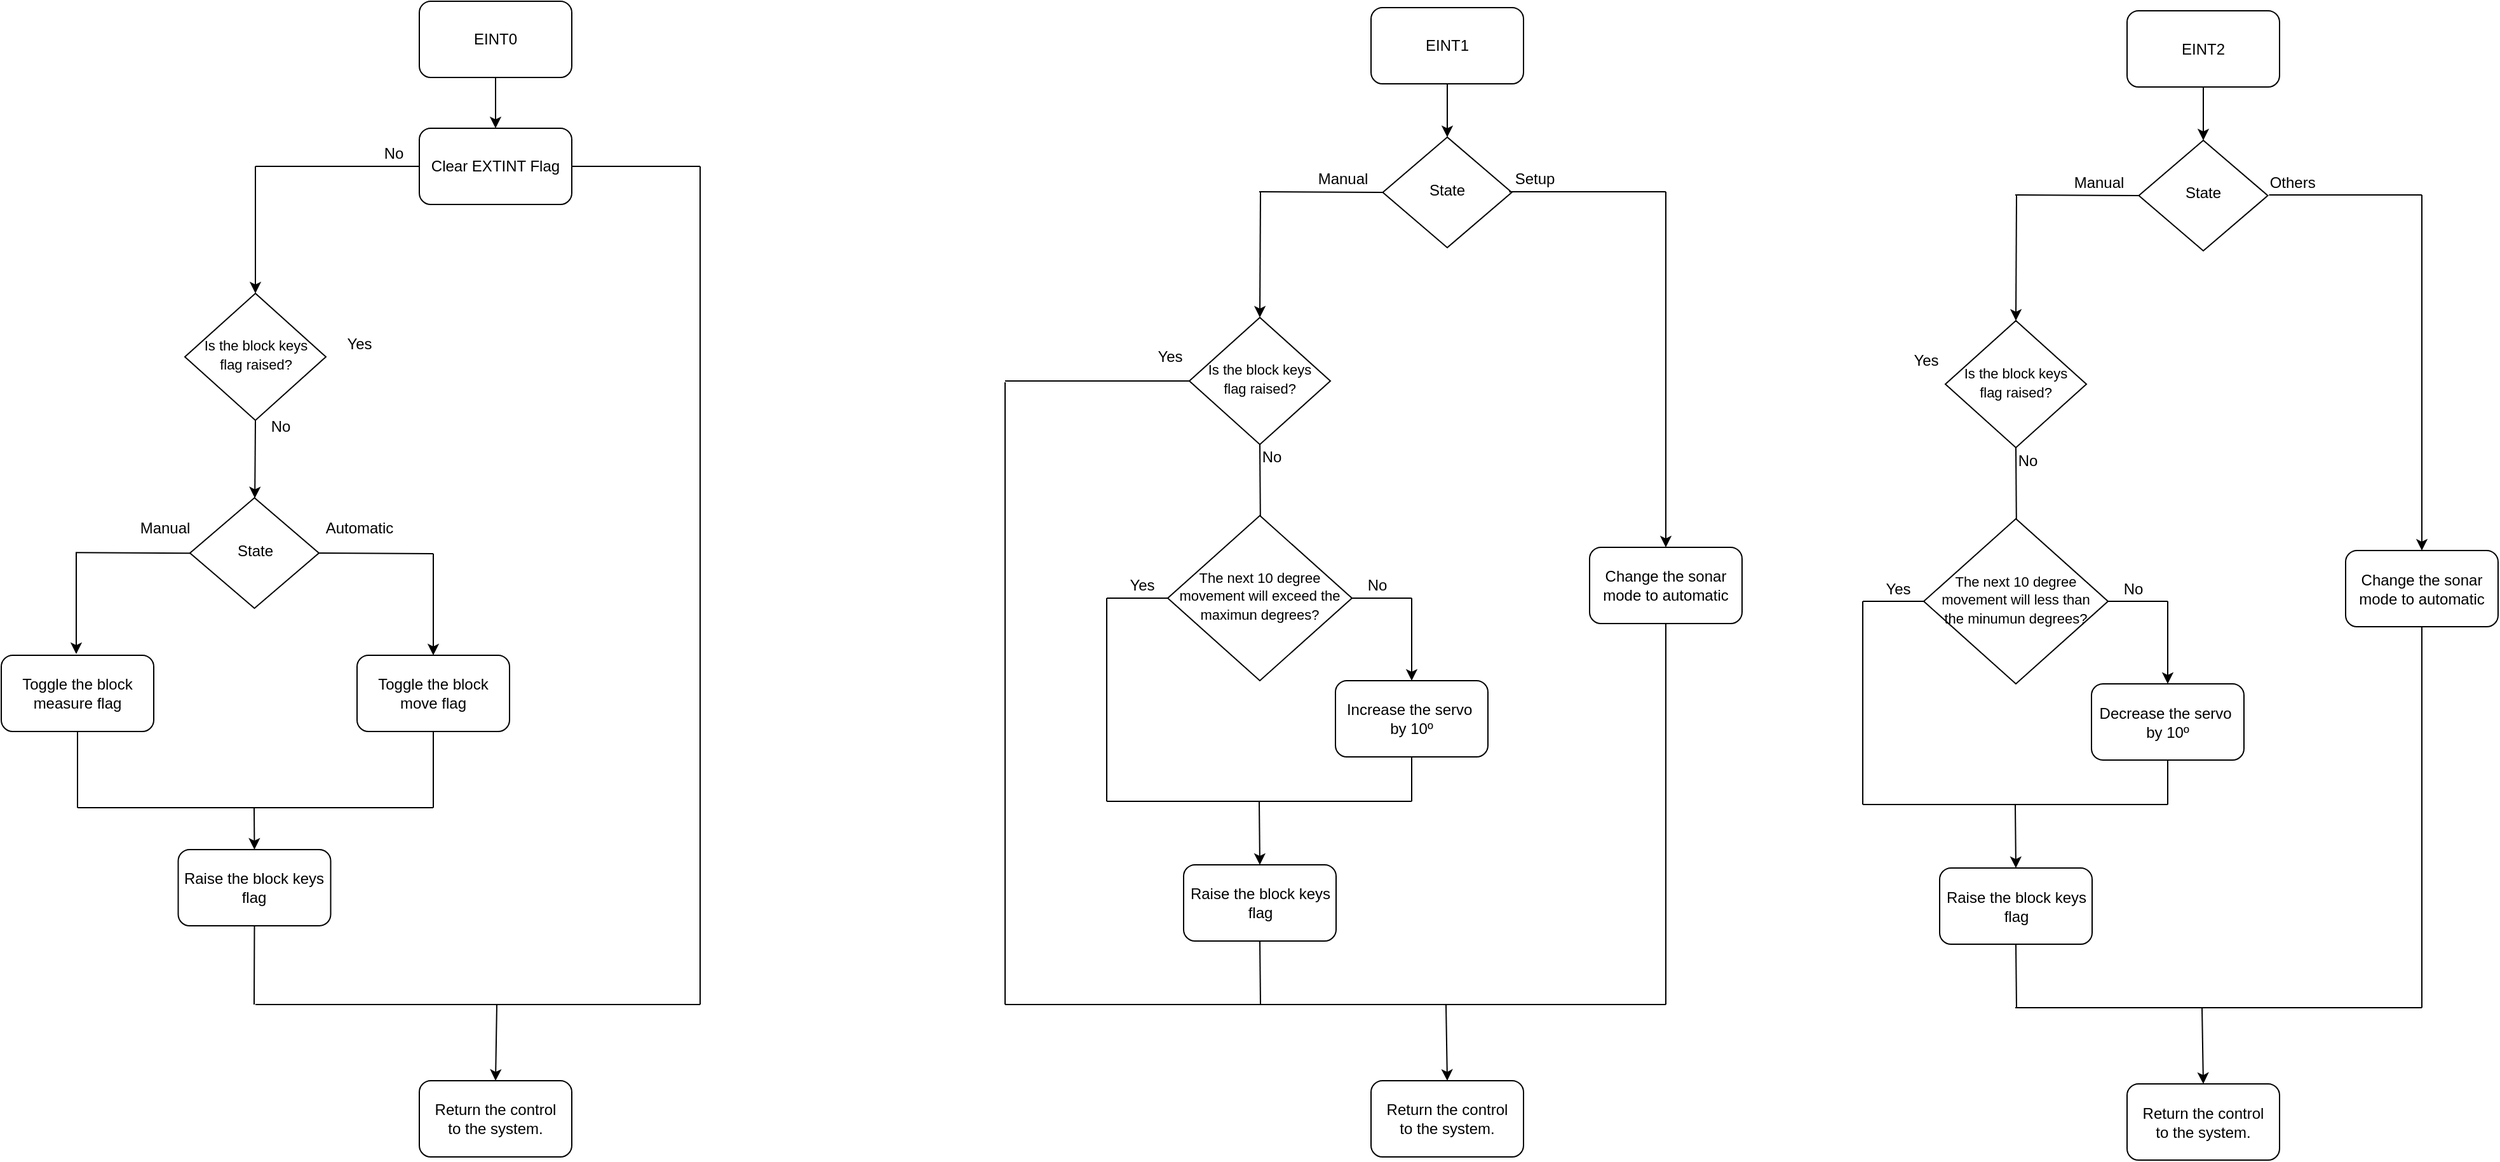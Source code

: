 <mxfile version="14.2.4" type="device"><diagram id="C5RBs43oDa-KdzZeNtuy" name="Page-1"><mxGraphModel dx="1673" dy="939" grid="1" gridSize="10" guides="1" tooltips="1" connect="1" arrows="1" fold="1" page="1" pageScale="1" pageWidth="827" pageHeight="1169" math="0" shadow="0"><root><mxCell id="WIyWlLk6GJQsqaUBKTNV-0"/><mxCell id="WIyWlLk6GJQsqaUBKTNV-1" parent="WIyWlLk6GJQsqaUBKTNV-0"/><mxCell id="9ynpRzFJxYiB0ZlHYulm-0" value="EINT0" style="rounded=1;whiteSpace=wrap;html=1;" vertex="1" parent="WIyWlLk6GJQsqaUBKTNV-1"><mxGeometry x="459" y="50" width="120" height="60" as="geometry"/></mxCell><mxCell id="9ynpRzFJxYiB0ZlHYulm-1" value="Clear EXTINT Flag" style="rounded=1;whiteSpace=wrap;html=1;" vertex="1" parent="WIyWlLk6GJQsqaUBKTNV-1"><mxGeometry x="459" y="150" width="120" height="60" as="geometry"/></mxCell><mxCell id="9ynpRzFJxYiB0ZlHYulm-2" value="" style="endArrow=classic;html=1;exitX=0.5;exitY=1;exitDx=0;exitDy=0;entryX=0.5;entryY=0;entryDx=0;entryDy=0;" edge="1" parent="WIyWlLk6GJQsqaUBKTNV-1" source="9ynpRzFJxYiB0ZlHYulm-0" target="9ynpRzFJxYiB0ZlHYulm-1"><mxGeometry width="50" height="50" relative="1" as="geometry"><mxPoint x="503" y="-155" as="sourcePoint"/><mxPoint x="519" y="-114" as="targetPoint"/></mxGeometry></mxCell><mxCell id="9ynpRzFJxYiB0ZlHYulm-3" value="&lt;span style=&quot;font-size: 11px&quot;&gt;Is the block keys flag raised?&lt;/span&gt;" style="rhombus;whiteSpace=wrap;html=1;shadow=0;fontFamily=Helvetica;fontSize=12;align=center;strokeWidth=1;spacing=6;spacingTop=-4;" vertex="1" parent="WIyWlLk6GJQsqaUBKTNV-1"><mxGeometry x="274.5" y="280" width="111" height="100" as="geometry"/></mxCell><mxCell id="9ynpRzFJxYiB0ZlHYulm-4" value="" style="endArrow=classic;html=1;exitX=0.5;exitY=1;exitDx=0;exitDy=0;" edge="1" parent="WIyWlLk6GJQsqaUBKTNV-1" source="9ynpRzFJxYiB0ZlHYulm-3" target="9ynpRzFJxYiB0ZlHYulm-5"><mxGeometry width="50" height="50" relative="1" as="geometry"><mxPoint x="333" y="240" as="sourcePoint"/><mxPoint x="330" y="293" as="targetPoint"/></mxGeometry></mxCell><mxCell id="9ynpRzFJxYiB0ZlHYulm-5" value="State" style="rhombus;whiteSpace=wrap;html=1;shadow=0;fontFamily=Helvetica;fontSize=12;align=center;strokeWidth=1;spacing=6;spacingTop=-4;" vertex="1" parent="WIyWlLk6GJQsqaUBKTNV-1"><mxGeometry x="278.5" y="441" width="101.5" height="87" as="geometry"/></mxCell><mxCell id="9ynpRzFJxYiB0ZlHYulm-6" value="Automatic" style="text;html=1;strokeColor=none;fillColor=none;align=center;verticalAlign=middle;whiteSpace=wrap;rounded=0;" vertex="1" parent="WIyWlLk6GJQsqaUBKTNV-1"><mxGeometry x="391.5" y="455" width="40" height="20" as="geometry"/></mxCell><mxCell id="9ynpRzFJxYiB0ZlHYulm-7" value="" style="endArrow=classic;html=1;entryX=0.5;entryY=0;entryDx=0;entryDy=0;" edge="1" parent="WIyWlLk6GJQsqaUBKTNV-1" target="9ynpRzFJxYiB0ZlHYulm-3"><mxGeometry width="50" height="50" relative="1" as="geometry"><mxPoint x="330" y="210" as="sourcePoint"/><mxPoint x="610" y="10" as="targetPoint"/></mxGeometry></mxCell><mxCell id="9ynpRzFJxYiB0ZlHYulm-8" value="No" style="text;html=1;strokeColor=none;fillColor=none;align=center;verticalAlign=middle;whiteSpace=wrap;rounded=0;" vertex="1" parent="WIyWlLk6GJQsqaUBKTNV-1"><mxGeometry x="330" y="375" width="40" height="20" as="geometry"/></mxCell><mxCell id="9ynpRzFJxYiB0ZlHYulm-9" value="No" style="text;html=1;strokeColor=none;fillColor=none;align=center;verticalAlign=middle;whiteSpace=wrap;rounded=0;" vertex="1" parent="WIyWlLk6GJQsqaUBKTNV-1"><mxGeometry x="419" y="160" width="40" height="20" as="geometry"/></mxCell><mxCell id="9ynpRzFJxYiB0ZlHYulm-11" value="Return the control&lt;br&gt;to the system." style="rounded=1;whiteSpace=wrap;html=1;" vertex="1" parent="WIyWlLk6GJQsqaUBKTNV-1"><mxGeometry x="459" y="900" width="120" height="60" as="geometry"/></mxCell><mxCell id="9ynpRzFJxYiB0ZlHYulm-14" value="Manual" style="text;html=1;strokeColor=none;fillColor=none;align=center;verticalAlign=middle;whiteSpace=wrap;rounded=0;" vertex="1" parent="WIyWlLk6GJQsqaUBKTNV-1"><mxGeometry x="238.5" y="455" width="40" height="20" as="geometry"/></mxCell><mxCell id="9ynpRzFJxYiB0ZlHYulm-15" value="Yes" style="text;html=1;strokeColor=none;fillColor=none;align=center;verticalAlign=middle;whiteSpace=wrap;rounded=0;" vertex="1" parent="WIyWlLk6GJQsqaUBKTNV-1"><mxGeometry x="391.5" y="310" width="40" height="20" as="geometry"/></mxCell><mxCell id="9ynpRzFJxYiB0ZlHYulm-19" value="" style="endArrow=none;html=1;exitX=1;exitY=0.5;exitDx=0;exitDy=0;" edge="1" parent="WIyWlLk6GJQsqaUBKTNV-1" source="9ynpRzFJxYiB0ZlHYulm-5"><mxGeometry width="50" height="50" relative="1" as="geometry"><mxPoint x="480" y="605" as="sourcePoint"/><mxPoint x="470" y="485" as="targetPoint"/></mxGeometry></mxCell><mxCell id="9ynpRzFJxYiB0ZlHYulm-20" value="" style="endArrow=classic;html=1;" edge="1" parent="WIyWlLk6GJQsqaUBKTNV-1"><mxGeometry width="50" height="50" relative="1" as="geometry"><mxPoint x="470" y="485" as="sourcePoint"/><mxPoint x="470" y="565" as="targetPoint"/></mxGeometry></mxCell><mxCell id="9ynpRzFJxYiB0ZlHYulm-22" value="Toggle the block move flag" style="rounded=1;whiteSpace=wrap;html=1;" vertex="1" parent="WIyWlLk6GJQsqaUBKTNV-1"><mxGeometry x="410" y="565" width="120" height="60" as="geometry"/></mxCell><mxCell id="9ynpRzFJxYiB0ZlHYulm-24" value="" style="endArrow=none;html=1;exitX=1;exitY=0.5;exitDx=0;exitDy=0;" edge="1" parent="WIyWlLk6GJQsqaUBKTNV-1"><mxGeometry width="50" height="50" relative="1" as="geometry"><mxPoint x="188.5" y="484.08" as="sourcePoint"/><mxPoint x="278.5" y="484.58" as="targetPoint"/></mxGeometry></mxCell><mxCell id="9ynpRzFJxYiB0ZlHYulm-25" value="" style="endArrow=classic;html=1;" edge="1" parent="WIyWlLk6GJQsqaUBKTNV-1"><mxGeometry width="50" height="50" relative="1" as="geometry"><mxPoint x="189" y="484" as="sourcePoint"/><mxPoint x="189" y="564" as="targetPoint"/></mxGeometry></mxCell><mxCell id="9ynpRzFJxYiB0ZlHYulm-26" value="Toggle the block measure flag" style="rounded=1;whiteSpace=wrap;html=1;" vertex="1" parent="WIyWlLk6GJQsqaUBKTNV-1"><mxGeometry x="130" y="565" width="120" height="60" as="geometry"/></mxCell><mxCell id="9ynpRzFJxYiB0ZlHYulm-28" value="Raise the block keys flag" style="rounded=1;whiteSpace=wrap;html=1;" vertex="1" parent="WIyWlLk6GJQsqaUBKTNV-1"><mxGeometry x="269.25" y="718" width="120" height="60" as="geometry"/></mxCell><mxCell id="9ynpRzFJxYiB0ZlHYulm-29" value="" style="endArrow=none;html=1;entryX=0.5;entryY=1;entryDx=0;entryDy=0;" edge="1" parent="WIyWlLk6GJQsqaUBKTNV-1" target="9ynpRzFJxYiB0ZlHYulm-26"><mxGeometry width="50" height="50" relative="1" as="geometry"><mxPoint x="190" y="685" as="sourcePoint"/><mxPoint x="170" y="675" as="targetPoint"/></mxGeometry></mxCell><mxCell id="9ynpRzFJxYiB0ZlHYulm-30" value="" style="endArrow=none;html=1;entryX=0.5;entryY=1;entryDx=0;entryDy=0;" edge="1" parent="WIyWlLk6GJQsqaUBKTNV-1" target="9ynpRzFJxYiB0ZlHYulm-22"><mxGeometry width="50" height="50" relative="1" as="geometry"><mxPoint x="470" y="685" as="sourcePoint"/><mxPoint x="490" y="665" as="targetPoint"/></mxGeometry></mxCell><mxCell id="9ynpRzFJxYiB0ZlHYulm-31" value="" style="endArrow=none;html=1;" edge="1" parent="WIyWlLk6GJQsqaUBKTNV-1"><mxGeometry width="50" height="50" relative="1" as="geometry"><mxPoint x="190" y="685" as="sourcePoint"/><mxPoint x="470" y="685" as="targetPoint"/></mxGeometry></mxCell><mxCell id="9ynpRzFJxYiB0ZlHYulm-32" value="" style="endArrow=classic;html=1;entryX=0.5;entryY=0;entryDx=0;entryDy=0;" edge="1" parent="WIyWlLk6GJQsqaUBKTNV-1" target="9ynpRzFJxYiB0ZlHYulm-28"><mxGeometry width="50" height="50" relative="1" as="geometry"><mxPoint x="329" y="685" as="sourcePoint"/><mxPoint x="600" y="695" as="targetPoint"/></mxGeometry></mxCell><mxCell id="9ynpRzFJxYiB0ZlHYulm-33" value="" style="endArrow=none;html=1;entryX=0;entryY=0.5;entryDx=0;entryDy=0;" edge="1" parent="WIyWlLk6GJQsqaUBKTNV-1" target="9ynpRzFJxYiB0ZlHYulm-1"><mxGeometry width="50" height="50" relative="1" as="geometry"><mxPoint x="330" y="180" as="sourcePoint"/><mxPoint x="290" y="150" as="targetPoint"/></mxGeometry></mxCell><mxCell id="9ynpRzFJxYiB0ZlHYulm-34" value="" style="endArrow=none;html=1;" edge="1" parent="WIyWlLk6GJQsqaUBKTNV-1"><mxGeometry width="50" height="50" relative="1" as="geometry"><mxPoint x="330" y="210" as="sourcePoint"/><mxPoint x="330" y="180" as="targetPoint"/></mxGeometry></mxCell><mxCell id="9ynpRzFJxYiB0ZlHYulm-35" value="" style="endArrow=none;html=1;entryX=0.5;entryY=1;entryDx=0;entryDy=0;" edge="1" parent="WIyWlLk6GJQsqaUBKTNV-1" target="9ynpRzFJxYiB0ZlHYulm-28"><mxGeometry width="50" height="50" relative="1" as="geometry"><mxPoint x="329" y="840" as="sourcePoint"/><mxPoint x="420" y="820" as="targetPoint"/></mxGeometry></mxCell><mxCell id="9ynpRzFJxYiB0ZlHYulm-36" value="" style="endArrow=none;html=1;exitX=1;exitY=0.5;exitDx=0;exitDy=0;" edge="1" parent="WIyWlLk6GJQsqaUBKTNV-1" source="9ynpRzFJxYiB0ZlHYulm-1"><mxGeometry width="50" height="50" relative="1" as="geometry"><mxPoint x="620" y="280" as="sourcePoint"/><mxPoint x="680" y="180" as="targetPoint"/></mxGeometry></mxCell><mxCell id="9ynpRzFJxYiB0ZlHYulm-37" value="" style="endArrow=none;html=1;" edge="1" parent="WIyWlLk6GJQsqaUBKTNV-1"><mxGeometry width="50" height="50" relative="1" as="geometry"><mxPoint x="680" y="840" as="sourcePoint"/><mxPoint x="680" y="180" as="targetPoint"/></mxGeometry></mxCell><mxCell id="9ynpRzFJxYiB0ZlHYulm-38" value="" style="endArrow=none;html=1;" edge="1" parent="WIyWlLk6GJQsqaUBKTNV-1"><mxGeometry width="50" height="50" relative="1" as="geometry"><mxPoint x="330" y="840" as="sourcePoint"/><mxPoint x="680" y="840" as="targetPoint"/></mxGeometry></mxCell><mxCell id="9ynpRzFJxYiB0ZlHYulm-39" value="" style="endArrow=classic;html=1;entryX=0.5;entryY=0;entryDx=0;entryDy=0;" edge="1" parent="WIyWlLk6GJQsqaUBKTNV-1" target="9ynpRzFJxYiB0ZlHYulm-11"><mxGeometry width="50" height="50" relative="1" as="geometry"><mxPoint x="520" y="840" as="sourcePoint"/><mxPoint x="420" y="860" as="targetPoint"/></mxGeometry></mxCell><mxCell id="9ynpRzFJxYiB0ZlHYulm-40" value="EINT1" style="rounded=1;whiteSpace=wrap;html=1;" vertex="1" parent="WIyWlLk6GJQsqaUBKTNV-1"><mxGeometry x="1208" y="55" width="120" height="60" as="geometry"/></mxCell><mxCell id="9ynpRzFJxYiB0ZlHYulm-42" value="" style="endArrow=classic;html=1;exitX=0.5;exitY=1;exitDx=0;exitDy=0;entryX=0.5;entryY=0;entryDx=0;entryDy=0;" edge="1" parent="WIyWlLk6GJQsqaUBKTNV-1" source="9ynpRzFJxYiB0ZlHYulm-40" target="9ynpRzFJxYiB0ZlHYulm-71"><mxGeometry width="50" height="50" relative="1" as="geometry"><mxPoint x="1252" y="-150" as="sourcePoint"/><mxPoint x="1302" y="155" as="targetPoint"/></mxGeometry></mxCell><mxCell id="9ynpRzFJxYiB0ZlHYulm-43" value="&lt;span style=&quot;font-size: 11px&quot;&gt;Is the block keys flag raised?&lt;/span&gt;" style="rhombus;whiteSpace=wrap;html=1;shadow=0;fontFamily=Helvetica;fontSize=12;align=center;strokeWidth=1;spacing=6;spacingTop=-4;" vertex="1" parent="WIyWlLk6GJQsqaUBKTNV-1"><mxGeometry x="1065" y="299" width="111" height="100" as="geometry"/></mxCell><mxCell id="9ynpRzFJxYiB0ZlHYulm-44" value="" style="endArrow=classic;html=1;exitX=0.5;exitY=1;exitDx=0;exitDy=0;" edge="1" parent="WIyWlLk6GJQsqaUBKTNV-1" source="9ynpRzFJxYiB0ZlHYulm-43"><mxGeometry width="50" height="50" relative="1" as="geometry"><mxPoint x="1080" y="240" as="sourcePoint"/><mxPoint x="1121" y="470" as="targetPoint"/></mxGeometry></mxCell><mxCell id="9ynpRzFJxYiB0ZlHYulm-46" value="Setup" style="text;html=1;strokeColor=none;fillColor=none;align=center;verticalAlign=middle;whiteSpace=wrap;rounded=0;" vertex="1" parent="WIyWlLk6GJQsqaUBKTNV-1"><mxGeometry x="1316.75" y="180" width="40" height="20" as="geometry"/></mxCell><mxCell id="9ynpRzFJxYiB0ZlHYulm-47" value="" style="endArrow=classic;html=1;entryX=0.5;entryY=0;entryDx=0;entryDy=0;" edge="1" parent="WIyWlLk6GJQsqaUBKTNV-1" target="9ynpRzFJxYiB0ZlHYulm-43"><mxGeometry width="50" height="50" relative="1" as="geometry"><mxPoint x="1121" y="200" as="sourcePoint"/><mxPoint x="1400.5" y="27" as="targetPoint"/></mxGeometry></mxCell><mxCell id="9ynpRzFJxYiB0ZlHYulm-48" value="No" style="text;html=1;strokeColor=none;fillColor=none;align=center;verticalAlign=middle;whiteSpace=wrap;rounded=0;" vertex="1" parent="WIyWlLk6GJQsqaUBKTNV-1"><mxGeometry x="1110" y="399" width="40" height="20" as="geometry"/></mxCell><mxCell id="9ynpRzFJxYiB0ZlHYulm-50" value="Return the control&lt;br&gt;to the system." style="rounded=1;whiteSpace=wrap;html=1;" vertex="1" parent="WIyWlLk6GJQsqaUBKTNV-1"><mxGeometry x="1208" y="900" width="120" height="60" as="geometry"/></mxCell><mxCell id="9ynpRzFJxYiB0ZlHYulm-51" value="Manual" style="text;html=1;strokeColor=none;fillColor=none;align=center;verticalAlign=middle;whiteSpace=wrap;rounded=0;" vertex="1" parent="WIyWlLk6GJQsqaUBKTNV-1"><mxGeometry x="1166" y="180" width="40" height="20" as="geometry"/></mxCell><mxCell id="9ynpRzFJxYiB0ZlHYulm-52" value="Yes" style="text;html=1;strokeColor=none;fillColor=none;align=center;verticalAlign=middle;whiteSpace=wrap;rounded=0;" vertex="1" parent="WIyWlLk6GJQsqaUBKTNV-1"><mxGeometry x="1030" y="320" width="40" height="20" as="geometry"/></mxCell><mxCell id="9ynpRzFJxYiB0ZlHYulm-59" value="Raise the block keys flag" style="rounded=1;whiteSpace=wrap;html=1;" vertex="1" parent="WIyWlLk6GJQsqaUBKTNV-1"><mxGeometry x="1060.5" y="730" width="120" height="60" as="geometry"/></mxCell><mxCell id="9ynpRzFJxYiB0ZlHYulm-66" value="" style="endArrow=none;html=1;entryX=0.5;entryY=1;entryDx=0;entryDy=0;" edge="1" parent="WIyWlLk6GJQsqaUBKTNV-1" target="9ynpRzFJxYiB0ZlHYulm-59"><mxGeometry width="50" height="50" relative="1" as="geometry"><mxPoint x="1121" y="840" as="sourcePoint"/><mxPoint x="1167" y="820" as="targetPoint"/></mxGeometry></mxCell><mxCell id="9ynpRzFJxYiB0ZlHYulm-69" value="" style="endArrow=none;html=1;" edge="1" parent="WIyWlLk6GJQsqaUBKTNV-1"><mxGeometry width="50" height="50" relative="1" as="geometry"><mxPoint x="1120" y="840" as="sourcePoint"/><mxPoint x="1440" y="840" as="targetPoint"/></mxGeometry></mxCell><mxCell id="9ynpRzFJxYiB0ZlHYulm-70" value="" style="endArrow=classic;html=1;entryX=0.5;entryY=0;entryDx=0;entryDy=0;" edge="1" parent="WIyWlLk6GJQsqaUBKTNV-1" target="9ynpRzFJxYiB0ZlHYulm-50"><mxGeometry width="50" height="50" relative="1" as="geometry"><mxPoint x="1267" y="840" as="sourcePoint"/><mxPoint x="1167" y="860" as="targetPoint"/></mxGeometry></mxCell><mxCell id="9ynpRzFJxYiB0ZlHYulm-71" value="State" style="rhombus;whiteSpace=wrap;html=1;shadow=0;fontFamily=Helvetica;fontSize=12;align=center;strokeWidth=1;spacing=6;spacingTop=-4;" vertex="1" parent="WIyWlLk6GJQsqaUBKTNV-1"><mxGeometry x="1217.25" y="157" width="101.5" height="87" as="geometry"/></mxCell><mxCell id="9ynpRzFJxYiB0ZlHYulm-73" value="" style="endArrow=none;html=1;entryX=0;entryY=0.5;entryDx=0;entryDy=0;" edge="1" parent="WIyWlLk6GJQsqaUBKTNV-1" target="9ynpRzFJxYiB0ZlHYulm-71"><mxGeometry width="50" height="50" relative="1" as="geometry"><mxPoint x="1120" y="200" as="sourcePoint"/><mxPoint x="1230" y="260" as="targetPoint"/></mxGeometry></mxCell><mxCell id="9ynpRzFJxYiB0ZlHYulm-75" value="" style="endArrow=none;html=1;entryX=0;entryY=0.5;entryDx=0;entryDy=0;" edge="1" parent="WIyWlLk6GJQsqaUBKTNV-1" target="9ynpRzFJxYiB0ZlHYulm-43"><mxGeometry width="50" height="50" relative="1" as="geometry"><mxPoint x="920" y="349" as="sourcePoint"/><mxPoint x="970" y="410" as="targetPoint"/></mxGeometry></mxCell><mxCell id="9ynpRzFJxYiB0ZlHYulm-78" value="&lt;span style=&quot;font-size: 11px&quot;&gt;The next 10 degree movement will exceed the maximun degrees?&lt;/span&gt;" style="rhombus;whiteSpace=wrap;html=1;shadow=0;fontFamily=Helvetica;fontSize=12;align=center;strokeWidth=1;spacing=6;spacingTop=-4;" vertex="1" parent="WIyWlLk6GJQsqaUBKTNV-1"><mxGeometry x="1048" y="455" width="145" height="130" as="geometry"/></mxCell><mxCell id="9ynpRzFJxYiB0ZlHYulm-80" value="" style="endArrow=none;html=1;entryX=0;entryY=0.5;entryDx=0;entryDy=0;" edge="1" parent="WIyWlLk6GJQsqaUBKTNV-1" target="9ynpRzFJxYiB0ZlHYulm-78"><mxGeometry width="50" height="50" relative="1" as="geometry"><mxPoint x="1000" y="520" as="sourcePoint"/><mxPoint x="1000" y="510" as="targetPoint"/></mxGeometry></mxCell><mxCell id="9ynpRzFJxYiB0ZlHYulm-82" value="" style="endArrow=none;html=1;" edge="1" parent="WIyWlLk6GJQsqaUBKTNV-1"><mxGeometry width="50" height="50" relative="1" as="geometry"><mxPoint x="1000" y="680" as="sourcePoint"/><mxPoint x="1000" y="520" as="targetPoint"/></mxGeometry></mxCell><mxCell id="9ynpRzFJxYiB0ZlHYulm-83" value="" style="endArrow=none;html=1;exitX=1;exitY=0.5;exitDx=0;exitDy=0;" edge="1" parent="WIyWlLk6GJQsqaUBKTNV-1" source="9ynpRzFJxYiB0ZlHYulm-78"><mxGeometry width="50" height="50" relative="1" as="geometry"><mxPoint x="1200" y="600" as="sourcePoint"/><mxPoint x="1240" y="520" as="targetPoint"/></mxGeometry></mxCell><mxCell id="9ynpRzFJxYiB0ZlHYulm-85" value="Increase the servo&amp;nbsp; by 10º" style="rounded=1;whiteSpace=wrap;html=1;" vertex="1" parent="WIyWlLk6GJQsqaUBKTNV-1"><mxGeometry x="1180" y="585" width="120" height="60" as="geometry"/></mxCell><mxCell id="9ynpRzFJxYiB0ZlHYulm-86" value="" style="endArrow=classic;html=1;entryX=0.5;entryY=0;entryDx=0;entryDy=0;" edge="1" parent="WIyWlLk6GJQsqaUBKTNV-1" target="9ynpRzFJxYiB0ZlHYulm-85"><mxGeometry width="50" height="50" relative="1" as="geometry"><mxPoint x="1240" y="520" as="sourcePoint"/><mxPoint x="1390" y="520" as="targetPoint"/></mxGeometry></mxCell><mxCell id="9ynpRzFJxYiB0ZlHYulm-87" value="" style="endArrow=none;html=1;" edge="1" parent="WIyWlLk6GJQsqaUBKTNV-1"><mxGeometry width="50" height="50" relative="1" as="geometry"><mxPoint x="1000" y="680" as="sourcePoint"/><mxPoint x="1240" y="680" as="targetPoint"/></mxGeometry></mxCell><mxCell id="9ynpRzFJxYiB0ZlHYulm-89" value="" style="endArrow=none;html=1;entryX=0.5;entryY=1;entryDx=0;entryDy=0;" edge="1" parent="WIyWlLk6GJQsqaUBKTNV-1" target="9ynpRzFJxYiB0ZlHYulm-85"><mxGeometry width="50" height="50" relative="1" as="geometry"><mxPoint x="1240" y="680" as="sourcePoint"/><mxPoint x="1300" y="690" as="targetPoint"/></mxGeometry></mxCell><mxCell id="9ynpRzFJxYiB0ZlHYulm-90" value="" style="endArrow=classic;html=1;entryX=0.5;entryY=0;entryDx=0;entryDy=0;" edge="1" parent="WIyWlLk6GJQsqaUBKTNV-1" target="9ynpRzFJxYiB0ZlHYulm-59"><mxGeometry width="50" height="50" relative="1" as="geometry"><mxPoint x="1120" y="680" as="sourcePoint"/><mxPoint x="1310" y="680" as="targetPoint"/></mxGeometry></mxCell><mxCell id="9ynpRzFJxYiB0ZlHYulm-91" value="" style="endArrow=none;html=1;" edge="1" parent="WIyWlLk6GJQsqaUBKTNV-1"><mxGeometry width="50" height="50" relative="1" as="geometry"><mxPoint x="920" y="840" as="sourcePoint"/><mxPoint x="920" y="350" as="targetPoint"/></mxGeometry></mxCell><mxCell id="9ynpRzFJxYiB0ZlHYulm-92" value="" style="endArrow=none;html=1;" edge="1" parent="WIyWlLk6GJQsqaUBKTNV-1"><mxGeometry width="50" height="50" relative="1" as="geometry"><mxPoint x="920" y="840" as="sourcePoint"/><mxPoint x="1120" y="840" as="targetPoint"/></mxGeometry></mxCell><mxCell id="9ynpRzFJxYiB0ZlHYulm-93" value="No" style="text;html=1;strokeColor=none;fillColor=none;align=center;verticalAlign=middle;whiteSpace=wrap;rounded=0;" vertex="1" parent="WIyWlLk6GJQsqaUBKTNV-1"><mxGeometry x="1193" y="500" width="40" height="20" as="geometry"/></mxCell><mxCell id="9ynpRzFJxYiB0ZlHYulm-94" value="Yes" style="text;html=1;strokeColor=none;fillColor=none;align=center;verticalAlign=middle;whiteSpace=wrap;rounded=0;" vertex="1" parent="WIyWlLk6GJQsqaUBKTNV-1"><mxGeometry x="1008" y="500" width="40" height="20" as="geometry"/></mxCell><mxCell id="9ynpRzFJxYiB0ZlHYulm-95" value="" style="endArrow=none;html=1;exitX=0;exitY=1;exitDx=0;exitDy=0;" edge="1" parent="WIyWlLk6GJQsqaUBKTNV-1" source="9ynpRzFJxYiB0ZlHYulm-46"><mxGeometry width="50" height="50" relative="1" as="geometry"><mxPoint x="1337" y="210" as="sourcePoint"/><mxPoint x="1440" y="200" as="targetPoint"/></mxGeometry></mxCell><mxCell id="9ynpRzFJxYiB0ZlHYulm-96" value="Change the sonar mode to automatic" style="rounded=1;whiteSpace=wrap;html=1;" vertex="1" parent="WIyWlLk6GJQsqaUBKTNV-1"><mxGeometry x="1380" y="480" width="120" height="60" as="geometry"/></mxCell><mxCell id="9ynpRzFJxYiB0ZlHYulm-97" value="" style="endArrow=classic;html=1;entryX=0.5;entryY=0;entryDx=0;entryDy=0;" edge="1" parent="WIyWlLk6GJQsqaUBKTNV-1" target="9ynpRzFJxYiB0ZlHYulm-96"><mxGeometry width="50" height="50" relative="1" as="geometry"><mxPoint x="1440" y="200" as="sourcePoint"/><mxPoint x="1450" y="420" as="targetPoint"/></mxGeometry></mxCell><mxCell id="9ynpRzFJxYiB0ZlHYulm-98" value="" style="endArrow=none;html=1;entryX=0.5;entryY=1;entryDx=0;entryDy=0;" edge="1" parent="WIyWlLk6GJQsqaUBKTNV-1" target="9ynpRzFJxYiB0ZlHYulm-96"><mxGeometry width="50" height="50" relative="1" as="geometry"><mxPoint x="1440" y="840" as="sourcePoint"/><mxPoint x="1600" y="700" as="targetPoint"/></mxGeometry></mxCell><mxCell id="9ynpRzFJxYiB0ZlHYulm-99" value="EINT2" style="rounded=1;whiteSpace=wrap;html=1;" vertex="1" parent="WIyWlLk6GJQsqaUBKTNV-1"><mxGeometry x="1803" y="57.5" width="120" height="60" as="geometry"/></mxCell><mxCell id="9ynpRzFJxYiB0ZlHYulm-100" value="" style="endArrow=classic;html=1;exitX=0.5;exitY=1;exitDx=0;exitDy=0;entryX=0.5;entryY=0;entryDx=0;entryDy=0;" edge="1" parent="WIyWlLk6GJQsqaUBKTNV-1" source="9ynpRzFJxYiB0ZlHYulm-99" target="9ynpRzFJxYiB0ZlHYulm-113"><mxGeometry width="50" height="50" relative="1" as="geometry"><mxPoint x="1847" y="-147.5" as="sourcePoint"/><mxPoint x="1897" y="157.5" as="targetPoint"/></mxGeometry></mxCell><mxCell id="9ynpRzFJxYiB0ZlHYulm-101" value="&lt;span style=&quot;font-size: 11px&quot;&gt;Is the block keys flag raised?&lt;/span&gt;" style="rhombus;whiteSpace=wrap;html=1;shadow=0;fontFamily=Helvetica;fontSize=12;align=center;strokeWidth=1;spacing=6;spacingTop=-4;" vertex="1" parent="WIyWlLk6GJQsqaUBKTNV-1"><mxGeometry x="1660" y="301.5" width="111" height="100" as="geometry"/></mxCell><mxCell id="9ynpRzFJxYiB0ZlHYulm-102" value="" style="endArrow=classic;html=1;exitX=0.5;exitY=1;exitDx=0;exitDy=0;" edge="1" parent="WIyWlLk6GJQsqaUBKTNV-1" source="9ynpRzFJxYiB0ZlHYulm-101"><mxGeometry width="50" height="50" relative="1" as="geometry"><mxPoint x="1675" y="242.5" as="sourcePoint"/><mxPoint x="1716" y="472.5" as="targetPoint"/></mxGeometry></mxCell><mxCell id="9ynpRzFJxYiB0ZlHYulm-103" value="Others&amp;nbsp;" style="text;html=1;strokeColor=none;fillColor=none;align=center;verticalAlign=middle;whiteSpace=wrap;rounded=0;" vertex="1" parent="WIyWlLk6GJQsqaUBKTNV-1"><mxGeometry x="1914.75" y="182.5" width="40" height="20" as="geometry"/></mxCell><mxCell id="9ynpRzFJxYiB0ZlHYulm-104" value="" style="endArrow=classic;html=1;entryX=0.5;entryY=0;entryDx=0;entryDy=0;" edge="1" parent="WIyWlLk6GJQsqaUBKTNV-1" target="9ynpRzFJxYiB0ZlHYulm-101"><mxGeometry width="50" height="50" relative="1" as="geometry"><mxPoint x="1716" y="202.5" as="sourcePoint"/><mxPoint x="1995.5" y="29.5" as="targetPoint"/></mxGeometry></mxCell><mxCell id="9ynpRzFJxYiB0ZlHYulm-105" value="No" style="text;html=1;strokeColor=none;fillColor=none;align=center;verticalAlign=middle;whiteSpace=wrap;rounded=0;" vertex="1" parent="WIyWlLk6GJQsqaUBKTNV-1"><mxGeometry x="1705" y="401.5" width="40" height="20" as="geometry"/></mxCell><mxCell id="9ynpRzFJxYiB0ZlHYulm-106" value="Return the control&lt;br&gt;to the system." style="rounded=1;whiteSpace=wrap;html=1;" vertex="1" parent="WIyWlLk6GJQsqaUBKTNV-1"><mxGeometry x="1803" y="902.5" width="120" height="60" as="geometry"/></mxCell><mxCell id="9ynpRzFJxYiB0ZlHYulm-107" value="Manual" style="text;html=1;strokeColor=none;fillColor=none;align=center;verticalAlign=middle;whiteSpace=wrap;rounded=0;" vertex="1" parent="WIyWlLk6GJQsqaUBKTNV-1"><mxGeometry x="1761" y="182.5" width="40" height="20" as="geometry"/></mxCell><mxCell id="9ynpRzFJxYiB0ZlHYulm-108" value="Yes" style="text;html=1;strokeColor=none;fillColor=none;align=center;verticalAlign=middle;whiteSpace=wrap;rounded=0;" vertex="1" parent="WIyWlLk6GJQsqaUBKTNV-1"><mxGeometry x="1625" y="322.5" width="40" height="20" as="geometry"/></mxCell><mxCell id="9ynpRzFJxYiB0ZlHYulm-109" value="Raise the block keys flag" style="rounded=1;whiteSpace=wrap;html=1;" vertex="1" parent="WIyWlLk6GJQsqaUBKTNV-1"><mxGeometry x="1655.5" y="732.5" width="120" height="60" as="geometry"/></mxCell><mxCell id="9ynpRzFJxYiB0ZlHYulm-110" value="" style="endArrow=none;html=1;entryX=0.5;entryY=1;entryDx=0;entryDy=0;" edge="1" parent="WIyWlLk6GJQsqaUBKTNV-1" target="9ynpRzFJxYiB0ZlHYulm-109"><mxGeometry width="50" height="50" relative="1" as="geometry"><mxPoint x="1716" y="842.5" as="sourcePoint"/><mxPoint x="1762" y="822.5" as="targetPoint"/></mxGeometry></mxCell><mxCell id="9ynpRzFJxYiB0ZlHYulm-111" value="" style="endArrow=none;html=1;" edge="1" parent="WIyWlLk6GJQsqaUBKTNV-1"><mxGeometry width="50" height="50" relative="1" as="geometry"><mxPoint x="1715" y="842.5" as="sourcePoint"/><mxPoint x="2035" y="842.5" as="targetPoint"/></mxGeometry></mxCell><mxCell id="9ynpRzFJxYiB0ZlHYulm-112" value="" style="endArrow=classic;html=1;entryX=0.5;entryY=0;entryDx=0;entryDy=0;" edge="1" parent="WIyWlLk6GJQsqaUBKTNV-1" target="9ynpRzFJxYiB0ZlHYulm-106"><mxGeometry width="50" height="50" relative="1" as="geometry"><mxPoint x="1862" y="842.5" as="sourcePoint"/><mxPoint x="1762" y="862.5" as="targetPoint"/></mxGeometry></mxCell><mxCell id="9ynpRzFJxYiB0ZlHYulm-113" value="State" style="rhombus;whiteSpace=wrap;html=1;shadow=0;fontFamily=Helvetica;fontSize=12;align=center;strokeWidth=1;spacing=6;spacingTop=-4;" vertex="1" parent="WIyWlLk6GJQsqaUBKTNV-1"><mxGeometry x="1812.25" y="159.5" width="101.5" height="87" as="geometry"/></mxCell><mxCell id="9ynpRzFJxYiB0ZlHYulm-114" value="" style="endArrow=none;html=1;entryX=0;entryY=0.5;entryDx=0;entryDy=0;" edge="1" parent="WIyWlLk6GJQsqaUBKTNV-1" target="9ynpRzFJxYiB0ZlHYulm-113"><mxGeometry width="50" height="50" relative="1" as="geometry"><mxPoint x="1715" y="202.5" as="sourcePoint"/><mxPoint x="1825" y="262.5" as="targetPoint"/></mxGeometry></mxCell><mxCell id="9ynpRzFJxYiB0ZlHYulm-116" value="&lt;span style=&quot;font-size: 11px&quot;&gt;The next 10 degree movement will less than the minumun degrees?&lt;/span&gt;" style="rhombus;whiteSpace=wrap;html=1;shadow=0;fontFamily=Helvetica;fontSize=12;align=center;strokeWidth=1;spacing=6;spacingTop=-4;" vertex="1" parent="WIyWlLk6GJQsqaUBKTNV-1"><mxGeometry x="1643" y="457.5" width="145" height="130" as="geometry"/></mxCell><mxCell id="9ynpRzFJxYiB0ZlHYulm-117" value="" style="endArrow=none;html=1;entryX=0;entryY=0.5;entryDx=0;entryDy=0;" edge="1" parent="WIyWlLk6GJQsqaUBKTNV-1" target="9ynpRzFJxYiB0ZlHYulm-116"><mxGeometry width="50" height="50" relative="1" as="geometry"><mxPoint x="1595" y="522.5" as="sourcePoint"/><mxPoint x="1595" y="512.5" as="targetPoint"/></mxGeometry></mxCell><mxCell id="9ynpRzFJxYiB0ZlHYulm-118" value="" style="endArrow=none;html=1;" edge="1" parent="WIyWlLk6GJQsqaUBKTNV-1"><mxGeometry width="50" height="50" relative="1" as="geometry"><mxPoint x="1595" y="682.5" as="sourcePoint"/><mxPoint x="1595" y="522.5" as="targetPoint"/></mxGeometry></mxCell><mxCell id="9ynpRzFJxYiB0ZlHYulm-119" value="" style="endArrow=none;html=1;exitX=1;exitY=0.5;exitDx=0;exitDy=0;" edge="1" parent="WIyWlLk6GJQsqaUBKTNV-1" source="9ynpRzFJxYiB0ZlHYulm-116"><mxGeometry width="50" height="50" relative="1" as="geometry"><mxPoint x="1795" y="602.5" as="sourcePoint"/><mxPoint x="1835" y="522.5" as="targetPoint"/></mxGeometry></mxCell><mxCell id="9ynpRzFJxYiB0ZlHYulm-120" value="Decrease the servo&amp;nbsp; by 10º" style="rounded=1;whiteSpace=wrap;html=1;" vertex="1" parent="WIyWlLk6GJQsqaUBKTNV-1"><mxGeometry x="1775" y="587.5" width="120" height="60" as="geometry"/></mxCell><mxCell id="9ynpRzFJxYiB0ZlHYulm-121" value="" style="endArrow=classic;html=1;entryX=0.5;entryY=0;entryDx=0;entryDy=0;" edge="1" parent="WIyWlLk6GJQsqaUBKTNV-1" target="9ynpRzFJxYiB0ZlHYulm-120"><mxGeometry width="50" height="50" relative="1" as="geometry"><mxPoint x="1835" y="522.5" as="sourcePoint"/><mxPoint x="1985" y="522.5" as="targetPoint"/></mxGeometry></mxCell><mxCell id="9ynpRzFJxYiB0ZlHYulm-122" value="" style="endArrow=none;html=1;" edge="1" parent="WIyWlLk6GJQsqaUBKTNV-1"><mxGeometry width="50" height="50" relative="1" as="geometry"><mxPoint x="1595" y="682.5" as="sourcePoint"/><mxPoint x="1835" y="682.5" as="targetPoint"/></mxGeometry></mxCell><mxCell id="9ynpRzFJxYiB0ZlHYulm-123" value="" style="endArrow=none;html=1;entryX=0.5;entryY=1;entryDx=0;entryDy=0;" edge="1" parent="WIyWlLk6GJQsqaUBKTNV-1" target="9ynpRzFJxYiB0ZlHYulm-120"><mxGeometry width="50" height="50" relative="1" as="geometry"><mxPoint x="1835" y="682.5" as="sourcePoint"/><mxPoint x="1895" y="692.5" as="targetPoint"/></mxGeometry></mxCell><mxCell id="9ynpRzFJxYiB0ZlHYulm-124" value="" style="endArrow=classic;html=1;entryX=0.5;entryY=0;entryDx=0;entryDy=0;" edge="1" parent="WIyWlLk6GJQsqaUBKTNV-1" target="9ynpRzFJxYiB0ZlHYulm-109"><mxGeometry width="50" height="50" relative="1" as="geometry"><mxPoint x="1715" y="682.5" as="sourcePoint"/><mxPoint x="1905" y="682.5" as="targetPoint"/></mxGeometry></mxCell><mxCell id="9ynpRzFJxYiB0ZlHYulm-127" value="No" style="text;html=1;strokeColor=none;fillColor=none;align=center;verticalAlign=middle;whiteSpace=wrap;rounded=0;" vertex="1" parent="WIyWlLk6GJQsqaUBKTNV-1"><mxGeometry x="1788" y="502.5" width="40" height="20" as="geometry"/></mxCell><mxCell id="9ynpRzFJxYiB0ZlHYulm-128" value="Yes" style="text;html=1;strokeColor=none;fillColor=none;align=center;verticalAlign=middle;whiteSpace=wrap;rounded=0;" vertex="1" parent="WIyWlLk6GJQsqaUBKTNV-1"><mxGeometry x="1603" y="502.5" width="40" height="20" as="geometry"/></mxCell><mxCell id="9ynpRzFJxYiB0ZlHYulm-129" value="" style="endArrow=none;html=1;exitX=0;exitY=1;exitDx=0;exitDy=0;" edge="1" parent="WIyWlLk6GJQsqaUBKTNV-1" source="9ynpRzFJxYiB0ZlHYulm-103"><mxGeometry width="50" height="50" relative="1" as="geometry"><mxPoint x="1932" y="212.5" as="sourcePoint"/><mxPoint x="2035" y="202.5" as="targetPoint"/></mxGeometry></mxCell><mxCell id="9ynpRzFJxYiB0ZlHYulm-130" value="Change the sonar mode to automatic" style="rounded=1;whiteSpace=wrap;html=1;" vertex="1" parent="WIyWlLk6GJQsqaUBKTNV-1"><mxGeometry x="1975" y="482.5" width="120" height="60" as="geometry"/></mxCell><mxCell id="9ynpRzFJxYiB0ZlHYulm-131" value="" style="endArrow=classic;html=1;entryX=0.5;entryY=0;entryDx=0;entryDy=0;" edge="1" parent="WIyWlLk6GJQsqaUBKTNV-1" target="9ynpRzFJxYiB0ZlHYulm-130"><mxGeometry width="50" height="50" relative="1" as="geometry"><mxPoint x="2035" y="202.5" as="sourcePoint"/><mxPoint x="2045" y="422.5" as="targetPoint"/></mxGeometry></mxCell><mxCell id="9ynpRzFJxYiB0ZlHYulm-132" value="" style="endArrow=none;html=1;entryX=0.5;entryY=1;entryDx=0;entryDy=0;" edge="1" parent="WIyWlLk6GJQsqaUBKTNV-1" target="9ynpRzFJxYiB0ZlHYulm-130"><mxGeometry width="50" height="50" relative="1" as="geometry"><mxPoint x="2035" y="842.5" as="sourcePoint"/><mxPoint x="2195" y="702.5" as="targetPoint"/></mxGeometry></mxCell></root></mxGraphModel></diagram></mxfile>
